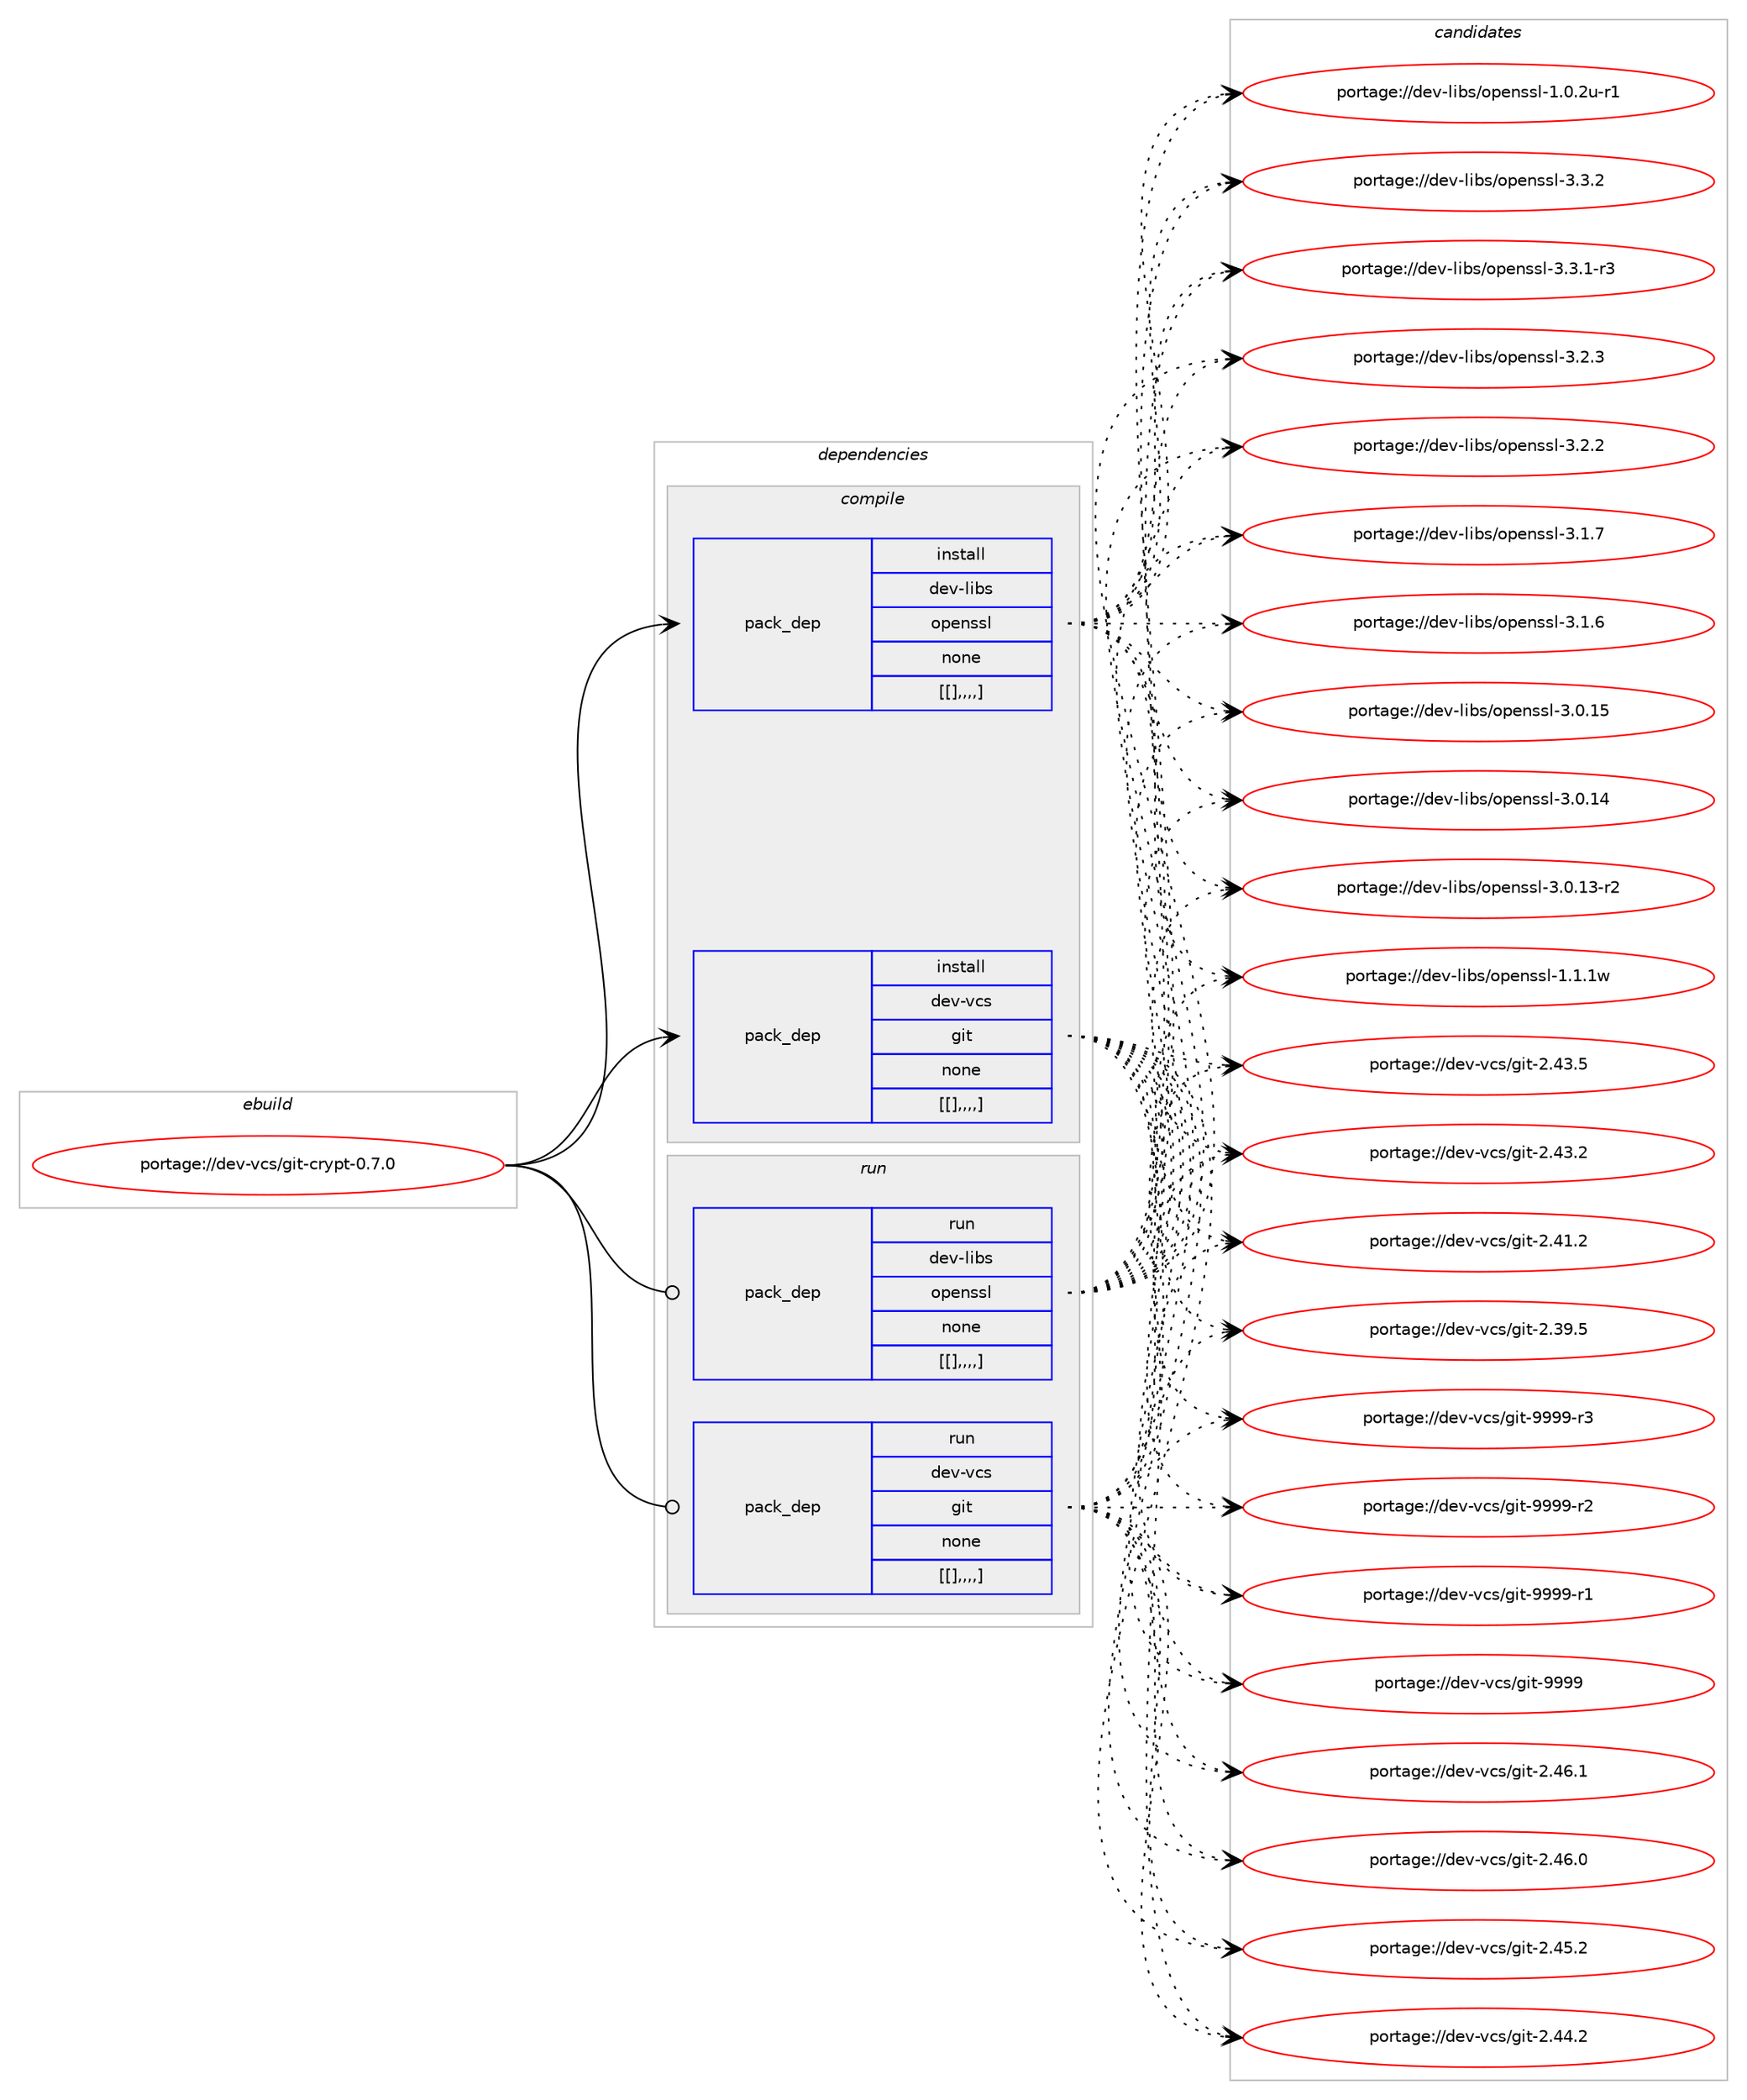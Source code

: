 digraph prolog {

# *************
# Graph options
# *************

newrank=true;
concentrate=true;
compound=true;
graph [rankdir=LR,fontname=Helvetica,fontsize=10,ranksep=1.5];#, ranksep=2.5, nodesep=0.2];
edge  [arrowhead=vee];
node  [fontname=Helvetica,fontsize=10];

# **********
# The ebuild
# **********

subgraph cluster_leftcol {
color=gray;
label=<<i>ebuild</i>>;
id [label="portage://dev-vcs/git-crypt-0.7.0", color=red, width=4, href="../dev-vcs/git-crypt-0.7.0.svg"];
}

# ****************
# The dependencies
# ****************

subgraph cluster_midcol {
color=gray;
label=<<i>dependencies</i>>;
subgraph cluster_compile {
fillcolor="#eeeeee";
style=filled;
label=<<i>compile</i>>;
subgraph pack160733 {
dependency227188 [label=<<TABLE BORDER="0" CELLBORDER="1" CELLSPACING="0" CELLPADDING="4" WIDTH="220"><TR><TD ROWSPAN="6" CELLPADDING="30">pack_dep</TD></TR><TR><TD WIDTH="110">install</TD></TR><TR><TD>dev-libs</TD></TR><TR><TD>openssl</TD></TR><TR><TD>none</TD></TR><TR><TD>[[],,,,]</TD></TR></TABLE>>, shape=none, color=blue];
}
id:e -> dependency227188:w [weight=20,style="solid",arrowhead="vee"];
subgraph pack160734 {
dependency227189 [label=<<TABLE BORDER="0" CELLBORDER="1" CELLSPACING="0" CELLPADDING="4" WIDTH="220"><TR><TD ROWSPAN="6" CELLPADDING="30">pack_dep</TD></TR><TR><TD WIDTH="110">install</TD></TR><TR><TD>dev-vcs</TD></TR><TR><TD>git</TD></TR><TR><TD>none</TD></TR><TR><TD>[[],,,,]</TD></TR></TABLE>>, shape=none, color=blue];
}
id:e -> dependency227189:w [weight=20,style="solid",arrowhead="vee"];
}
subgraph cluster_compileandrun {
fillcolor="#eeeeee";
style=filled;
label=<<i>compile and run</i>>;
}
subgraph cluster_run {
fillcolor="#eeeeee";
style=filled;
label=<<i>run</i>>;
subgraph pack160735 {
dependency227190 [label=<<TABLE BORDER="0" CELLBORDER="1" CELLSPACING="0" CELLPADDING="4" WIDTH="220"><TR><TD ROWSPAN="6" CELLPADDING="30">pack_dep</TD></TR><TR><TD WIDTH="110">run</TD></TR><TR><TD>dev-libs</TD></TR><TR><TD>openssl</TD></TR><TR><TD>none</TD></TR><TR><TD>[[],,,,]</TD></TR></TABLE>>, shape=none, color=blue];
}
id:e -> dependency227190:w [weight=20,style="solid",arrowhead="odot"];
subgraph pack160736 {
dependency227191 [label=<<TABLE BORDER="0" CELLBORDER="1" CELLSPACING="0" CELLPADDING="4" WIDTH="220"><TR><TD ROWSPAN="6" CELLPADDING="30">pack_dep</TD></TR><TR><TD WIDTH="110">run</TD></TR><TR><TD>dev-vcs</TD></TR><TR><TD>git</TD></TR><TR><TD>none</TD></TR><TR><TD>[[],,,,]</TD></TR></TABLE>>, shape=none, color=blue];
}
id:e -> dependency227191:w [weight=20,style="solid",arrowhead="odot"];
}
}

# **************
# The candidates
# **************

subgraph cluster_choices {
rank=same;
color=gray;
label=<<i>candidates</i>>;

subgraph choice160733 {
color=black;
nodesep=1;
choice100101118451081059811547111112101110115115108455146514650 [label="portage://dev-libs/openssl-3.3.2", color=red, width=4,href="../dev-libs/openssl-3.3.2.svg"];
choice1001011184510810598115471111121011101151151084551465146494511451 [label="portage://dev-libs/openssl-3.3.1-r3", color=red, width=4,href="../dev-libs/openssl-3.3.1-r3.svg"];
choice100101118451081059811547111112101110115115108455146504651 [label="portage://dev-libs/openssl-3.2.3", color=red, width=4,href="../dev-libs/openssl-3.2.3.svg"];
choice100101118451081059811547111112101110115115108455146504650 [label="portage://dev-libs/openssl-3.2.2", color=red, width=4,href="../dev-libs/openssl-3.2.2.svg"];
choice100101118451081059811547111112101110115115108455146494655 [label="portage://dev-libs/openssl-3.1.7", color=red, width=4,href="../dev-libs/openssl-3.1.7.svg"];
choice100101118451081059811547111112101110115115108455146494654 [label="portage://dev-libs/openssl-3.1.6", color=red, width=4,href="../dev-libs/openssl-3.1.6.svg"];
choice10010111845108105981154711111210111011511510845514648464953 [label="portage://dev-libs/openssl-3.0.15", color=red, width=4,href="../dev-libs/openssl-3.0.15.svg"];
choice10010111845108105981154711111210111011511510845514648464952 [label="portage://dev-libs/openssl-3.0.14", color=red, width=4,href="../dev-libs/openssl-3.0.14.svg"];
choice100101118451081059811547111112101110115115108455146484649514511450 [label="portage://dev-libs/openssl-3.0.13-r2", color=red, width=4,href="../dev-libs/openssl-3.0.13-r2.svg"];
choice100101118451081059811547111112101110115115108454946494649119 [label="portage://dev-libs/openssl-1.1.1w", color=red, width=4,href="../dev-libs/openssl-1.1.1w.svg"];
choice1001011184510810598115471111121011101151151084549464846501174511449 [label="portage://dev-libs/openssl-1.0.2u-r1", color=red, width=4,href="../dev-libs/openssl-1.0.2u-r1.svg"];
dependency227188:e -> choice100101118451081059811547111112101110115115108455146514650:w [style=dotted,weight="100"];
dependency227188:e -> choice1001011184510810598115471111121011101151151084551465146494511451:w [style=dotted,weight="100"];
dependency227188:e -> choice100101118451081059811547111112101110115115108455146504651:w [style=dotted,weight="100"];
dependency227188:e -> choice100101118451081059811547111112101110115115108455146504650:w [style=dotted,weight="100"];
dependency227188:e -> choice100101118451081059811547111112101110115115108455146494655:w [style=dotted,weight="100"];
dependency227188:e -> choice100101118451081059811547111112101110115115108455146494654:w [style=dotted,weight="100"];
dependency227188:e -> choice10010111845108105981154711111210111011511510845514648464953:w [style=dotted,weight="100"];
dependency227188:e -> choice10010111845108105981154711111210111011511510845514648464952:w [style=dotted,weight="100"];
dependency227188:e -> choice100101118451081059811547111112101110115115108455146484649514511450:w [style=dotted,weight="100"];
dependency227188:e -> choice100101118451081059811547111112101110115115108454946494649119:w [style=dotted,weight="100"];
dependency227188:e -> choice1001011184510810598115471111121011101151151084549464846501174511449:w [style=dotted,weight="100"];
}
subgraph choice160734 {
color=black;
nodesep=1;
choice10010111845118991154710310511645575757574511451 [label="portage://dev-vcs/git-9999-r3", color=red, width=4,href="../dev-vcs/git-9999-r3.svg"];
choice10010111845118991154710310511645575757574511450 [label="portage://dev-vcs/git-9999-r2", color=red, width=4,href="../dev-vcs/git-9999-r2.svg"];
choice10010111845118991154710310511645575757574511449 [label="portage://dev-vcs/git-9999-r1", color=red, width=4,href="../dev-vcs/git-9999-r1.svg"];
choice1001011184511899115471031051164557575757 [label="portage://dev-vcs/git-9999", color=red, width=4,href="../dev-vcs/git-9999.svg"];
choice10010111845118991154710310511645504652544649 [label="portage://dev-vcs/git-2.46.1", color=red, width=4,href="../dev-vcs/git-2.46.1.svg"];
choice10010111845118991154710310511645504652544648 [label="portage://dev-vcs/git-2.46.0", color=red, width=4,href="../dev-vcs/git-2.46.0.svg"];
choice10010111845118991154710310511645504652534650 [label="portage://dev-vcs/git-2.45.2", color=red, width=4,href="../dev-vcs/git-2.45.2.svg"];
choice10010111845118991154710310511645504652524650 [label="portage://dev-vcs/git-2.44.2", color=red, width=4,href="../dev-vcs/git-2.44.2.svg"];
choice10010111845118991154710310511645504652514653 [label="portage://dev-vcs/git-2.43.5", color=red, width=4,href="../dev-vcs/git-2.43.5.svg"];
choice10010111845118991154710310511645504652514650 [label="portage://dev-vcs/git-2.43.2", color=red, width=4,href="../dev-vcs/git-2.43.2.svg"];
choice10010111845118991154710310511645504652494650 [label="portage://dev-vcs/git-2.41.2", color=red, width=4,href="../dev-vcs/git-2.41.2.svg"];
choice10010111845118991154710310511645504651574653 [label="portage://dev-vcs/git-2.39.5", color=red, width=4,href="../dev-vcs/git-2.39.5.svg"];
dependency227189:e -> choice10010111845118991154710310511645575757574511451:w [style=dotted,weight="100"];
dependency227189:e -> choice10010111845118991154710310511645575757574511450:w [style=dotted,weight="100"];
dependency227189:e -> choice10010111845118991154710310511645575757574511449:w [style=dotted,weight="100"];
dependency227189:e -> choice1001011184511899115471031051164557575757:w [style=dotted,weight="100"];
dependency227189:e -> choice10010111845118991154710310511645504652544649:w [style=dotted,weight="100"];
dependency227189:e -> choice10010111845118991154710310511645504652544648:w [style=dotted,weight="100"];
dependency227189:e -> choice10010111845118991154710310511645504652534650:w [style=dotted,weight="100"];
dependency227189:e -> choice10010111845118991154710310511645504652524650:w [style=dotted,weight="100"];
dependency227189:e -> choice10010111845118991154710310511645504652514653:w [style=dotted,weight="100"];
dependency227189:e -> choice10010111845118991154710310511645504652514650:w [style=dotted,weight="100"];
dependency227189:e -> choice10010111845118991154710310511645504652494650:w [style=dotted,weight="100"];
dependency227189:e -> choice10010111845118991154710310511645504651574653:w [style=dotted,weight="100"];
}
subgraph choice160735 {
color=black;
nodesep=1;
choice100101118451081059811547111112101110115115108455146514650 [label="portage://dev-libs/openssl-3.3.2", color=red, width=4,href="../dev-libs/openssl-3.3.2.svg"];
choice1001011184510810598115471111121011101151151084551465146494511451 [label="portage://dev-libs/openssl-3.3.1-r3", color=red, width=4,href="../dev-libs/openssl-3.3.1-r3.svg"];
choice100101118451081059811547111112101110115115108455146504651 [label="portage://dev-libs/openssl-3.2.3", color=red, width=4,href="../dev-libs/openssl-3.2.3.svg"];
choice100101118451081059811547111112101110115115108455146504650 [label="portage://dev-libs/openssl-3.2.2", color=red, width=4,href="../dev-libs/openssl-3.2.2.svg"];
choice100101118451081059811547111112101110115115108455146494655 [label="portage://dev-libs/openssl-3.1.7", color=red, width=4,href="../dev-libs/openssl-3.1.7.svg"];
choice100101118451081059811547111112101110115115108455146494654 [label="portage://dev-libs/openssl-3.1.6", color=red, width=4,href="../dev-libs/openssl-3.1.6.svg"];
choice10010111845108105981154711111210111011511510845514648464953 [label="portage://dev-libs/openssl-3.0.15", color=red, width=4,href="../dev-libs/openssl-3.0.15.svg"];
choice10010111845108105981154711111210111011511510845514648464952 [label="portage://dev-libs/openssl-3.0.14", color=red, width=4,href="../dev-libs/openssl-3.0.14.svg"];
choice100101118451081059811547111112101110115115108455146484649514511450 [label="portage://dev-libs/openssl-3.0.13-r2", color=red, width=4,href="../dev-libs/openssl-3.0.13-r2.svg"];
choice100101118451081059811547111112101110115115108454946494649119 [label="portage://dev-libs/openssl-1.1.1w", color=red, width=4,href="../dev-libs/openssl-1.1.1w.svg"];
choice1001011184510810598115471111121011101151151084549464846501174511449 [label="portage://dev-libs/openssl-1.0.2u-r1", color=red, width=4,href="../dev-libs/openssl-1.0.2u-r1.svg"];
dependency227190:e -> choice100101118451081059811547111112101110115115108455146514650:w [style=dotted,weight="100"];
dependency227190:e -> choice1001011184510810598115471111121011101151151084551465146494511451:w [style=dotted,weight="100"];
dependency227190:e -> choice100101118451081059811547111112101110115115108455146504651:w [style=dotted,weight="100"];
dependency227190:e -> choice100101118451081059811547111112101110115115108455146504650:w [style=dotted,weight="100"];
dependency227190:e -> choice100101118451081059811547111112101110115115108455146494655:w [style=dotted,weight="100"];
dependency227190:e -> choice100101118451081059811547111112101110115115108455146494654:w [style=dotted,weight="100"];
dependency227190:e -> choice10010111845108105981154711111210111011511510845514648464953:w [style=dotted,weight="100"];
dependency227190:e -> choice10010111845108105981154711111210111011511510845514648464952:w [style=dotted,weight="100"];
dependency227190:e -> choice100101118451081059811547111112101110115115108455146484649514511450:w [style=dotted,weight="100"];
dependency227190:e -> choice100101118451081059811547111112101110115115108454946494649119:w [style=dotted,weight="100"];
dependency227190:e -> choice1001011184510810598115471111121011101151151084549464846501174511449:w [style=dotted,weight="100"];
}
subgraph choice160736 {
color=black;
nodesep=1;
choice10010111845118991154710310511645575757574511451 [label="portage://dev-vcs/git-9999-r3", color=red, width=4,href="../dev-vcs/git-9999-r3.svg"];
choice10010111845118991154710310511645575757574511450 [label="portage://dev-vcs/git-9999-r2", color=red, width=4,href="../dev-vcs/git-9999-r2.svg"];
choice10010111845118991154710310511645575757574511449 [label="portage://dev-vcs/git-9999-r1", color=red, width=4,href="../dev-vcs/git-9999-r1.svg"];
choice1001011184511899115471031051164557575757 [label="portage://dev-vcs/git-9999", color=red, width=4,href="../dev-vcs/git-9999.svg"];
choice10010111845118991154710310511645504652544649 [label="portage://dev-vcs/git-2.46.1", color=red, width=4,href="../dev-vcs/git-2.46.1.svg"];
choice10010111845118991154710310511645504652544648 [label="portage://dev-vcs/git-2.46.0", color=red, width=4,href="../dev-vcs/git-2.46.0.svg"];
choice10010111845118991154710310511645504652534650 [label="portage://dev-vcs/git-2.45.2", color=red, width=4,href="../dev-vcs/git-2.45.2.svg"];
choice10010111845118991154710310511645504652524650 [label="portage://dev-vcs/git-2.44.2", color=red, width=4,href="../dev-vcs/git-2.44.2.svg"];
choice10010111845118991154710310511645504652514653 [label="portage://dev-vcs/git-2.43.5", color=red, width=4,href="../dev-vcs/git-2.43.5.svg"];
choice10010111845118991154710310511645504652514650 [label="portage://dev-vcs/git-2.43.2", color=red, width=4,href="../dev-vcs/git-2.43.2.svg"];
choice10010111845118991154710310511645504652494650 [label="portage://dev-vcs/git-2.41.2", color=red, width=4,href="../dev-vcs/git-2.41.2.svg"];
choice10010111845118991154710310511645504651574653 [label="portage://dev-vcs/git-2.39.5", color=red, width=4,href="../dev-vcs/git-2.39.5.svg"];
dependency227191:e -> choice10010111845118991154710310511645575757574511451:w [style=dotted,weight="100"];
dependency227191:e -> choice10010111845118991154710310511645575757574511450:w [style=dotted,weight="100"];
dependency227191:e -> choice10010111845118991154710310511645575757574511449:w [style=dotted,weight="100"];
dependency227191:e -> choice1001011184511899115471031051164557575757:w [style=dotted,weight="100"];
dependency227191:e -> choice10010111845118991154710310511645504652544649:w [style=dotted,weight="100"];
dependency227191:e -> choice10010111845118991154710310511645504652544648:w [style=dotted,weight="100"];
dependency227191:e -> choice10010111845118991154710310511645504652534650:w [style=dotted,weight="100"];
dependency227191:e -> choice10010111845118991154710310511645504652524650:w [style=dotted,weight="100"];
dependency227191:e -> choice10010111845118991154710310511645504652514653:w [style=dotted,weight="100"];
dependency227191:e -> choice10010111845118991154710310511645504652514650:w [style=dotted,weight="100"];
dependency227191:e -> choice10010111845118991154710310511645504652494650:w [style=dotted,weight="100"];
dependency227191:e -> choice10010111845118991154710310511645504651574653:w [style=dotted,weight="100"];
}
}

}
